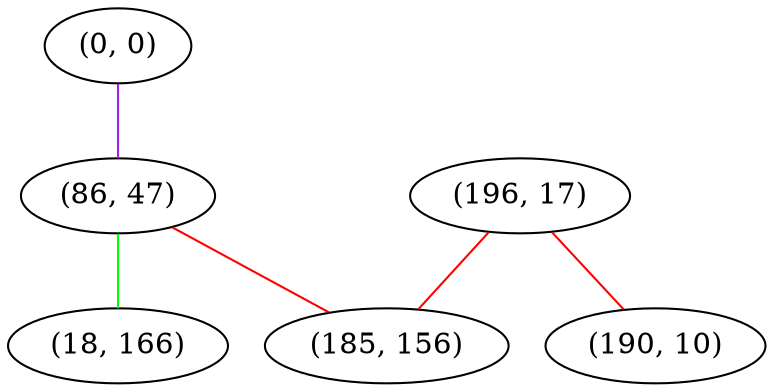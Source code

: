graph "" {
"(0, 0)";
"(86, 47)";
"(196, 17)";
"(190, 10)";
"(18, 166)";
"(185, 156)";
"(0, 0)" -- "(86, 47)"  [color=purple, key=0, weight=4];
"(86, 47)" -- "(18, 166)"  [color=green, key=0, weight=2];
"(86, 47)" -- "(185, 156)"  [color=red, key=0, weight=1];
"(196, 17)" -- "(190, 10)"  [color=red, key=0, weight=1];
"(196, 17)" -- "(185, 156)"  [color=red, key=0, weight=1];
}

